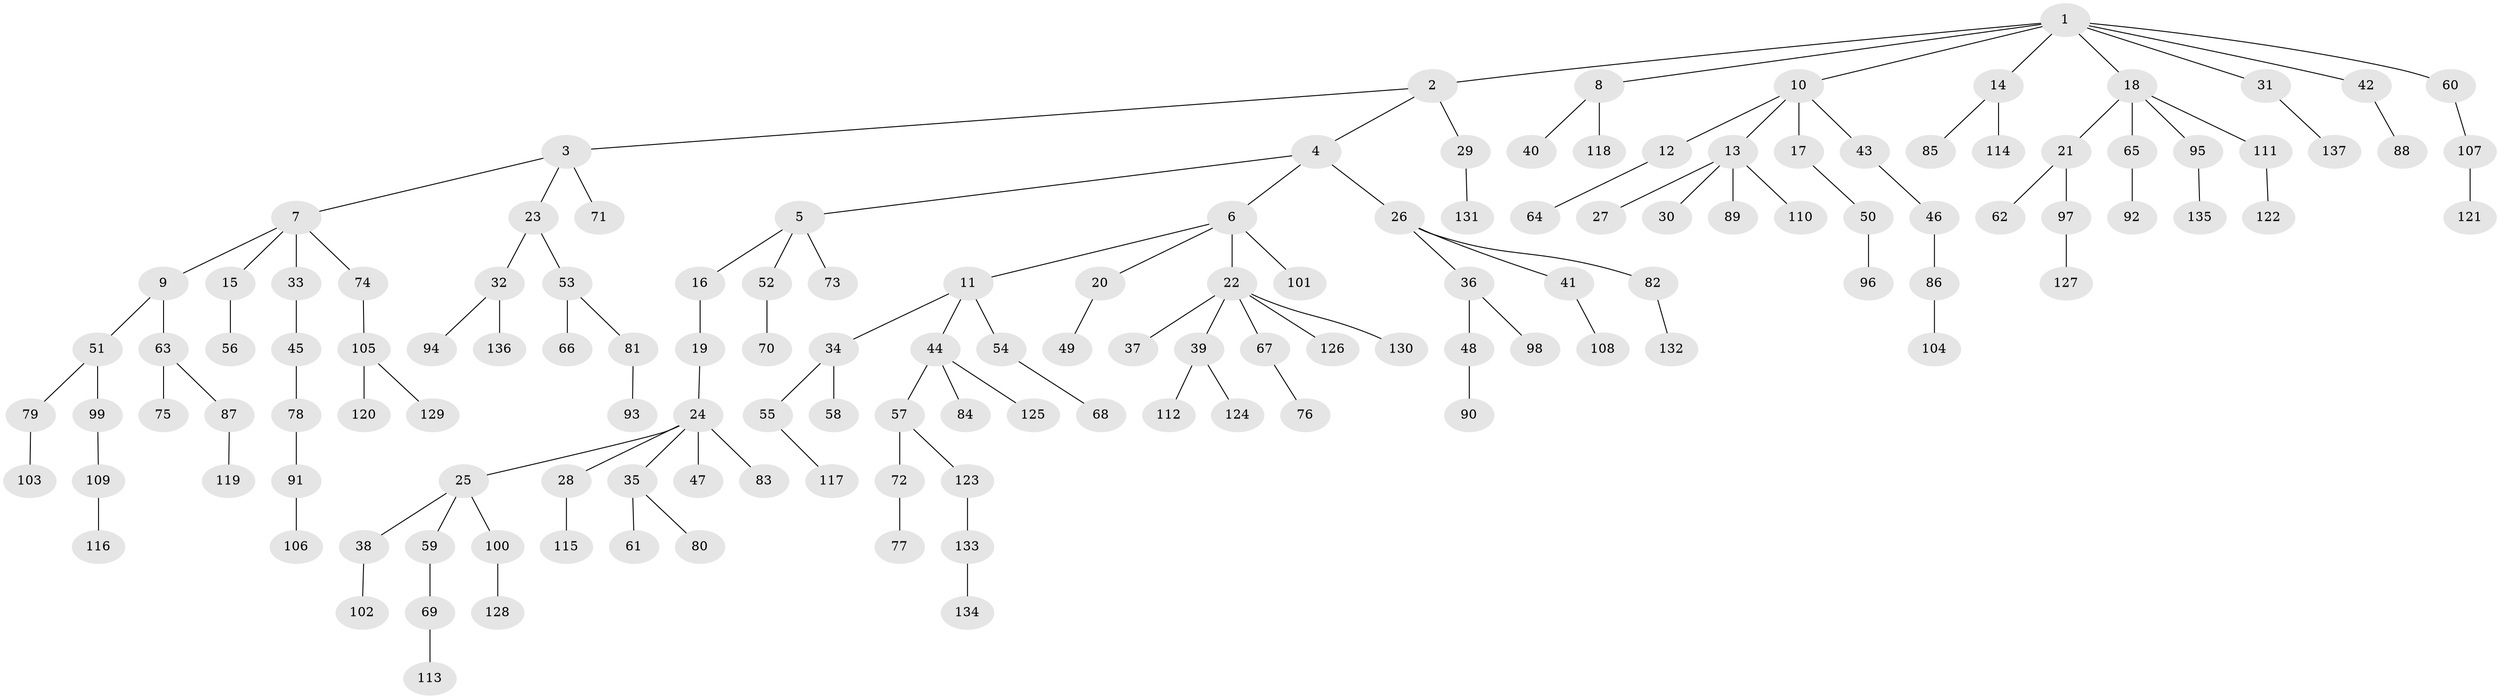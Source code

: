 // coarse degree distribution, {6: 0.05454545454545454, 8: 0.01818181818181818, 3: 0.09090909090909091, 2: 0.2727272727272727, 4: 0.03636363636363636, 1: 0.5272727272727272}
// Generated by graph-tools (version 1.1) at 2025/51/03/04/25 22:51:51]
// undirected, 137 vertices, 136 edges
graph export_dot {
  node [color=gray90,style=filled];
  1;
  2;
  3;
  4;
  5;
  6;
  7;
  8;
  9;
  10;
  11;
  12;
  13;
  14;
  15;
  16;
  17;
  18;
  19;
  20;
  21;
  22;
  23;
  24;
  25;
  26;
  27;
  28;
  29;
  30;
  31;
  32;
  33;
  34;
  35;
  36;
  37;
  38;
  39;
  40;
  41;
  42;
  43;
  44;
  45;
  46;
  47;
  48;
  49;
  50;
  51;
  52;
  53;
  54;
  55;
  56;
  57;
  58;
  59;
  60;
  61;
  62;
  63;
  64;
  65;
  66;
  67;
  68;
  69;
  70;
  71;
  72;
  73;
  74;
  75;
  76;
  77;
  78;
  79;
  80;
  81;
  82;
  83;
  84;
  85;
  86;
  87;
  88;
  89;
  90;
  91;
  92;
  93;
  94;
  95;
  96;
  97;
  98;
  99;
  100;
  101;
  102;
  103;
  104;
  105;
  106;
  107;
  108;
  109;
  110;
  111;
  112;
  113;
  114;
  115;
  116;
  117;
  118;
  119;
  120;
  121;
  122;
  123;
  124;
  125;
  126;
  127;
  128;
  129;
  130;
  131;
  132;
  133;
  134;
  135;
  136;
  137;
  1 -- 2;
  1 -- 8;
  1 -- 10;
  1 -- 14;
  1 -- 18;
  1 -- 31;
  1 -- 42;
  1 -- 60;
  2 -- 3;
  2 -- 4;
  2 -- 29;
  3 -- 7;
  3 -- 23;
  3 -- 71;
  4 -- 5;
  4 -- 6;
  4 -- 26;
  5 -- 16;
  5 -- 52;
  5 -- 73;
  6 -- 11;
  6 -- 20;
  6 -- 22;
  6 -- 101;
  7 -- 9;
  7 -- 15;
  7 -- 33;
  7 -- 74;
  8 -- 40;
  8 -- 118;
  9 -- 51;
  9 -- 63;
  10 -- 12;
  10 -- 13;
  10 -- 17;
  10 -- 43;
  11 -- 34;
  11 -- 44;
  11 -- 54;
  12 -- 64;
  13 -- 27;
  13 -- 30;
  13 -- 89;
  13 -- 110;
  14 -- 85;
  14 -- 114;
  15 -- 56;
  16 -- 19;
  17 -- 50;
  18 -- 21;
  18 -- 65;
  18 -- 95;
  18 -- 111;
  19 -- 24;
  20 -- 49;
  21 -- 62;
  21 -- 97;
  22 -- 37;
  22 -- 39;
  22 -- 67;
  22 -- 126;
  22 -- 130;
  23 -- 32;
  23 -- 53;
  24 -- 25;
  24 -- 28;
  24 -- 35;
  24 -- 47;
  24 -- 83;
  25 -- 38;
  25 -- 59;
  25 -- 100;
  26 -- 36;
  26 -- 41;
  26 -- 82;
  28 -- 115;
  29 -- 131;
  31 -- 137;
  32 -- 94;
  32 -- 136;
  33 -- 45;
  34 -- 55;
  34 -- 58;
  35 -- 61;
  35 -- 80;
  36 -- 48;
  36 -- 98;
  38 -- 102;
  39 -- 112;
  39 -- 124;
  41 -- 108;
  42 -- 88;
  43 -- 46;
  44 -- 57;
  44 -- 84;
  44 -- 125;
  45 -- 78;
  46 -- 86;
  48 -- 90;
  50 -- 96;
  51 -- 79;
  51 -- 99;
  52 -- 70;
  53 -- 66;
  53 -- 81;
  54 -- 68;
  55 -- 117;
  57 -- 72;
  57 -- 123;
  59 -- 69;
  60 -- 107;
  63 -- 75;
  63 -- 87;
  65 -- 92;
  67 -- 76;
  69 -- 113;
  72 -- 77;
  74 -- 105;
  78 -- 91;
  79 -- 103;
  81 -- 93;
  82 -- 132;
  86 -- 104;
  87 -- 119;
  91 -- 106;
  95 -- 135;
  97 -- 127;
  99 -- 109;
  100 -- 128;
  105 -- 120;
  105 -- 129;
  107 -- 121;
  109 -- 116;
  111 -- 122;
  123 -- 133;
  133 -- 134;
}
